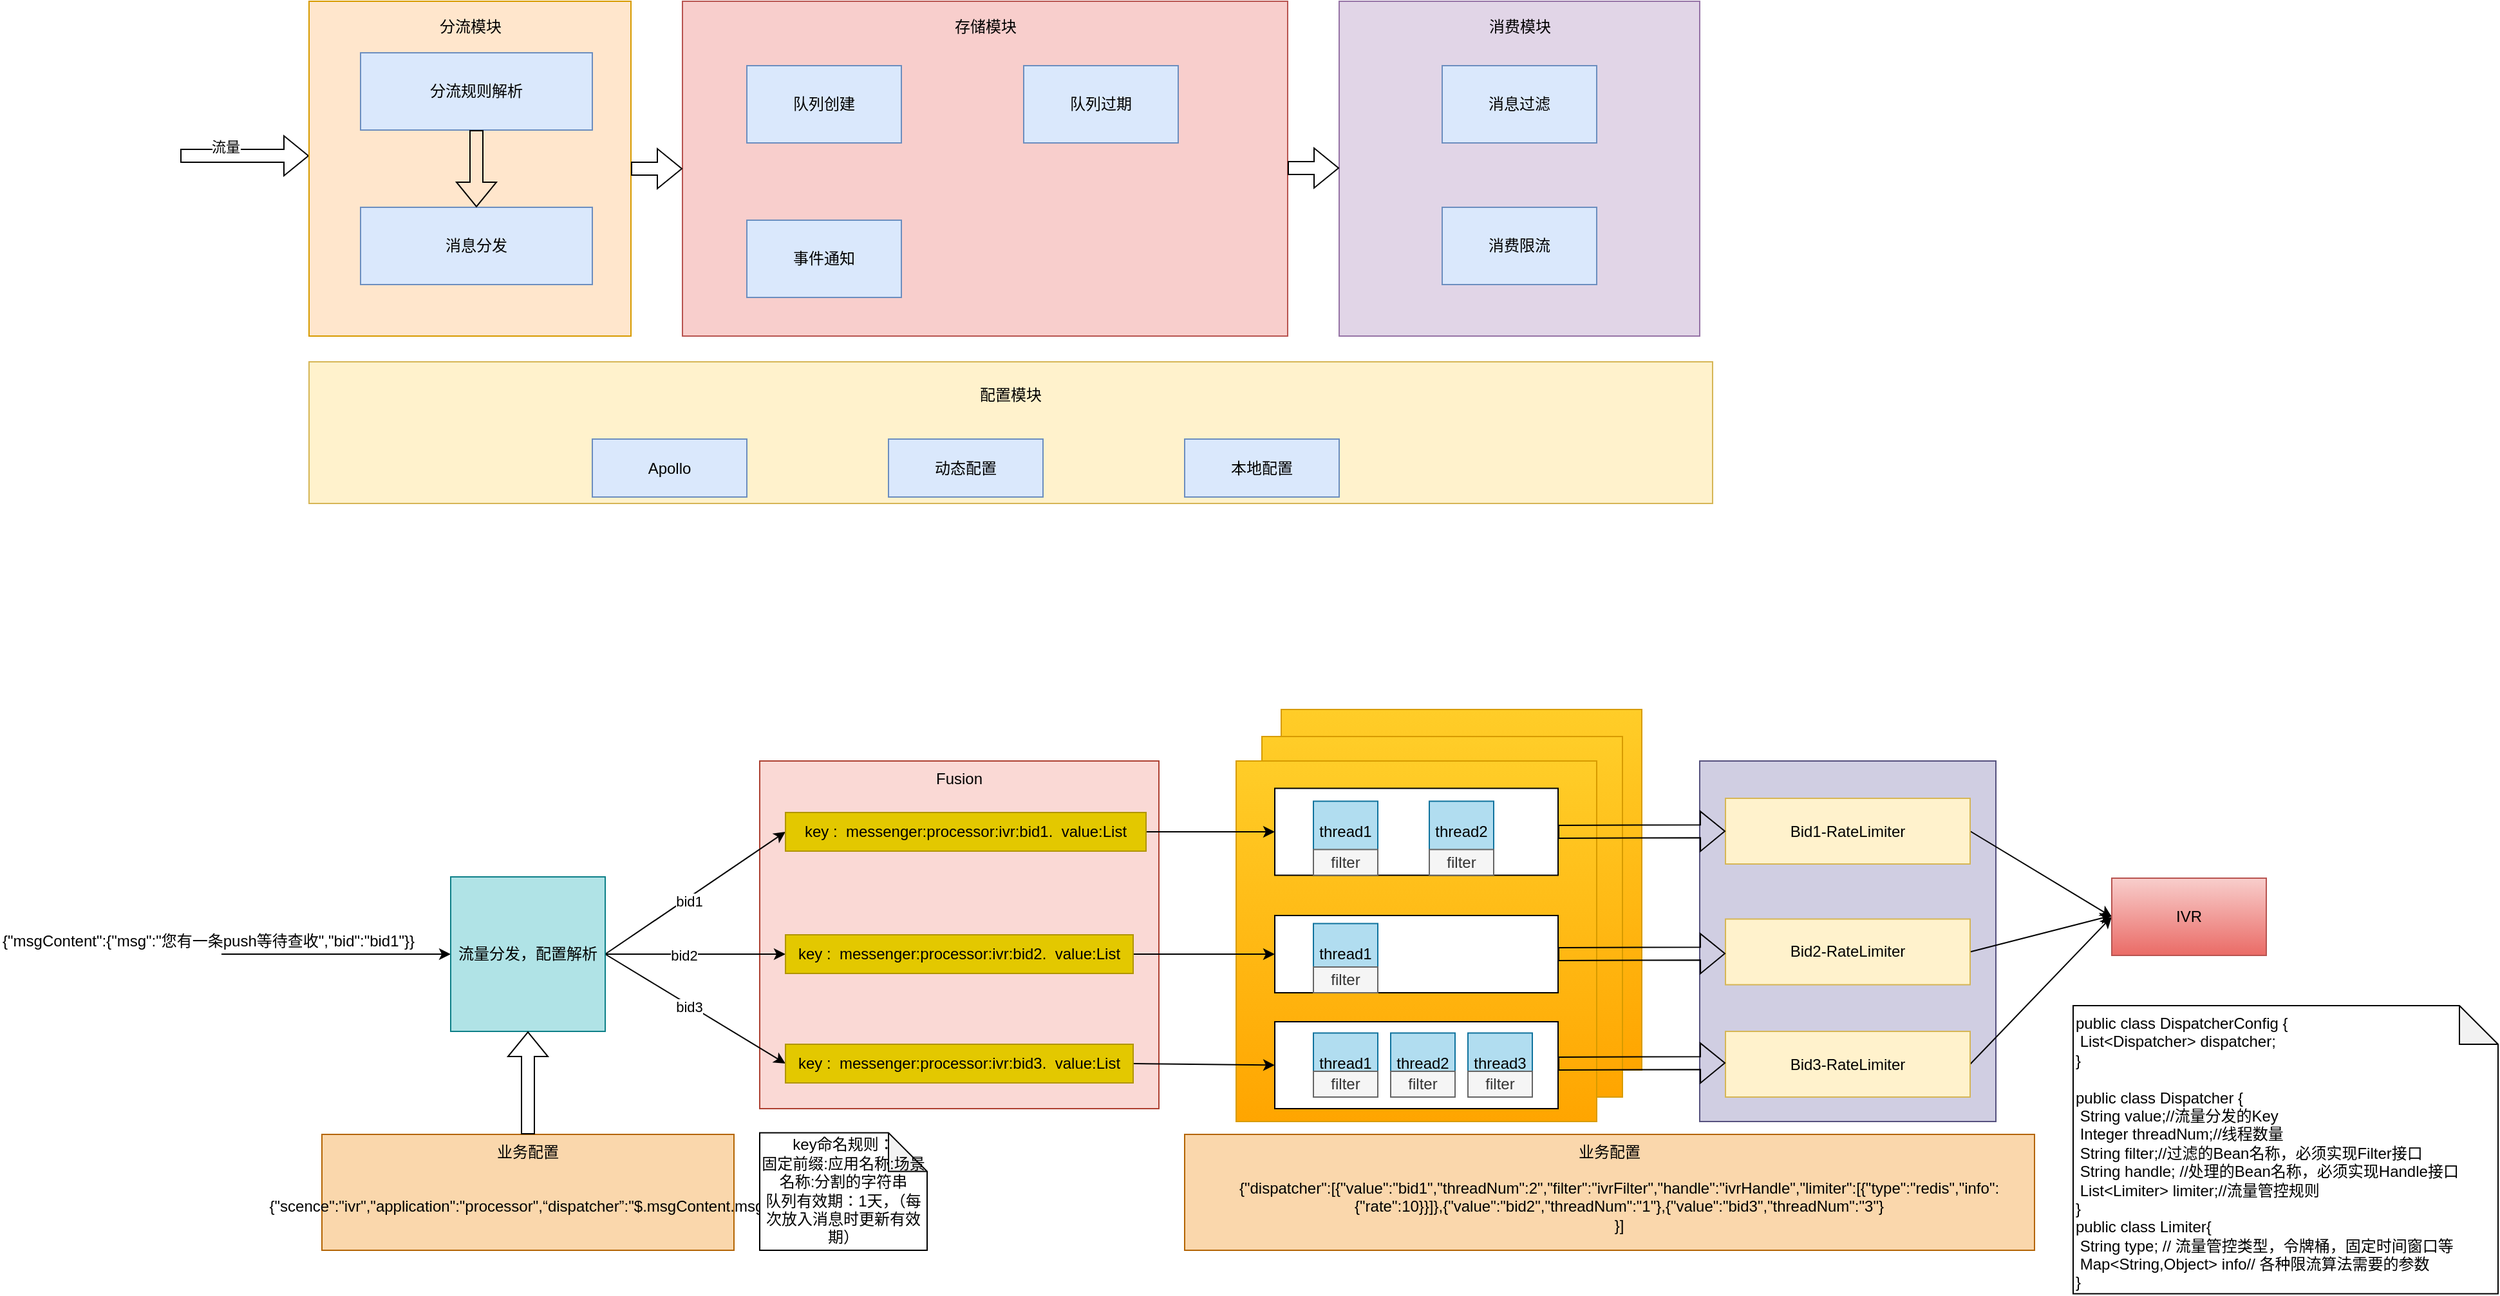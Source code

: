 <mxfile version="16.1.2" type="github">
  <diagram id="zbI2m9qwPM7i-162WsMr" name="Page-1">
    <mxGraphModel dx="1773" dy="500" grid="1" gridSize="10" guides="1" tooltips="1" connect="1" arrows="1" fold="1" page="1" pageScale="1" pageWidth="827" pageHeight="1169" math="0" shadow="0">
      <root>
        <mxCell id="0" />
        <mxCell id="1" parent="0" />
        <mxCell id="dJGsxwTj0P6BNTw4QNRo-88" value="" style="rounded=0;whiteSpace=wrap;html=1;fillColor=#ffcd28;gradientColor=#ffa500;strokeColor=#d79b00;" vertex="1" parent="1">
          <mxGeometry x="955" y="750" width="280" height="280" as="geometry" />
        </mxCell>
        <mxCell id="dJGsxwTj0P6BNTw4QNRo-87" value="" style="rounded=0;whiteSpace=wrap;html=1;fillColor=#ffcd28;gradientColor=#ffa500;strokeColor=#d79b00;" vertex="1" parent="1">
          <mxGeometry x="940" y="771" width="280" height="280" as="geometry" />
        </mxCell>
        <mxCell id="dJGsxwTj0P6BNTw4QNRo-75" value="" style="rounded=0;whiteSpace=wrap;html=1;fillColor=#ffcd28;gradientColor=#ffa500;strokeColor=#d79b00;" vertex="1" parent="1">
          <mxGeometry x="920" y="790" width="280" height="280" as="geometry" />
        </mxCell>
        <mxCell id="dJGsxwTj0P6BNTw4QNRo-24" value="" style="swimlane;startSize=0;" vertex="1" parent="1">
          <mxGeometry x="490" y="200" width="470" height="260" as="geometry" />
        </mxCell>
        <mxCell id="dJGsxwTj0P6BNTw4QNRo-40" value="" style="rounded=0;whiteSpace=wrap;html=1;fillColor=#f8cecc;strokeColor=#b85450;" vertex="1" parent="dJGsxwTj0P6BNTw4QNRo-24">
          <mxGeometry width="470" height="260" as="geometry" />
        </mxCell>
        <mxCell id="dJGsxwTj0P6BNTw4QNRo-25" value="存储模块" style="text;html=1;align=center;verticalAlign=middle;resizable=0;points=[];autosize=1;strokeColor=none;fillColor=none;" vertex="1" parent="dJGsxwTj0P6BNTw4QNRo-24">
          <mxGeometry x="205" y="10" width="60" height="20" as="geometry" />
        </mxCell>
        <mxCell id="dJGsxwTj0P6BNTw4QNRo-31" value="队列创建" style="rounded=0;whiteSpace=wrap;html=1;fillColor=#dae8fc;strokeColor=#6c8ebf;" vertex="1" parent="dJGsxwTj0P6BNTw4QNRo-24">
          <mxGeometry x="50" y="50" width="120" height="60" as="geometry" />
        </mxCell>
        <mxCell id="dJGsxwTj0P6BNTw4QNRo-32" value="队列过期" style="rounded=0;whiteSpace=wrap;html=1;fillColor=#dae8fc;strokeColor=#6c8ebf;" vertex="1" parent="dJGsxwTj0P6BNTw4QNRo-24">
          <mxGeometry x="265" y="50" width="120" height="60" as="geometry" />
        </mxCell>
        <mxCell id="dJGsxwTj0P6BNTw4QNRo-33" value="事件通知" style="rounded=0;whiteSpace=wrap;html=1;fillColor=#dae8fc;strokeColor=#6c8ebf;" vertex="1" parent="dJGsxwTj0P6BNTw4QNRo-24">
          <mxGeometry x="50" y="170" width="120" height="60" as="geometry" />
        </mxCell>
        <mxCell id="dJGsxwTj0P6BNTw4QNRo-1" value="" style="shape=flexArrow;endArrow=classic;html=1;rounded=0;" edge="1" parent="1">
          <mxGeometry width="50" height="50" relative="1" as="geometry">
            <mxPoint x="100" y="320" as="sourcePoint" />
            <mxPoint x="200" y="320" as="targetPoint" />
          </mxGeometry>
        </mxCell>
        <mxCell id="dJGsxwTj0P6BNTw4QNRo-2" value="流量" style="edgeLabel;html=1;align=center;verticalAlign=middle;resizable=0;points=[];" vertex="1" connectable="0" parent="dJGsxwTj0P6BNTw4QNRo-1">
          <mxGeometry x="-0.3" y="7" relative="1" as="geometry">
            <mxPoint as="offset" />
          </mxGeometry>
        </mxCell>
        <mxCell id="dJGsxwTj0P6BNTw4QNRo-18" value="" style="swimlane;startSize=0;fillColor=#e1d5e7;strokeColor=#9673a6;" vertex="1" parent="1">
          <mxGeometry x="200" y="200" width="250" height="260" as="geometry" />
        </mxCell>
        <mxCell id="dJGsxwTj0P6BNTw4QNRo-39" value="" style="rounded=0;whiteSpace=wrap;html=1;fillColor=#ffe6cc;strokeColor=#d79b00;" vertex="1" parent="dJGsxwTj0P6BNTw4QNRo-18">
          <mxGeometry width="250" height="260" as="geometry" />
        </mxCell>
        <mxCell id="dJGsxwTj0P6BNTw4QNRo-19" value="分流模块" style="text;html=1;align=center;verticalAlign=middle;resizable=0;points=[];autosize=1;strokeColor=none;fillColor=none;" vertex="1" parent="dJGsxwTj0P6BNTw4QNRo-18">
          <mxGeometry x="95" y="10" width="60" height="20" as="geometry" />
        </mxCell>
        <mxCell id="dJGsxwTj0P6BNTw4QNRo-21" value="分流规则解析" style="rounded=0;whiteSpace=wrap;html=1;fillColor=#dae8fc;strokeColor=#6c8ebf;" vertex="1" parent="dJGsxwTj0P6BNTw4QNRo-18">
          <mxGeometry x="40" y="40" width="180" height="60" as="geometry" />
        </mxCell>
        <mxCell id="dJGsxwTj0P6BNTw4QNRo-22" value="消息分发" style="rounded=0;whiteSpace=wrap;html=1;fillColor=#dae8fc;strokeColor=#6c8ebf;" vertex="1" parent="dJGsxwTj0P6BNTw4QNRo-18">
          <mxGeometry x="40" y="160" width="180" height="60" as="geometry" />
        </mxCell>
        <mxCell id="dJGsxwTj0P6BNTw4QNRo-23" value="" style="shape=flexArrow;endArrow=classic;html=1;rounded=0;exitX=0.5;exitY=1;exitDx=0;exitDy=0;entryX=0.5;entryY=0;entryDx=0;entryDy=0;" edge="1" parent="dJGsxwTj0P6BNTw4QNRo-18" source="dJGsxwTj0P6BNTw4QNRo-21" target="dJGsxwTj0P6BNTw4QNRo-22">
          <mxGeometry width="50" height="50" relative="1" as="geometry">
            <mxPoint x="110" y="160" as="sourcePoint" />
            <mxPoint x="160" y="110" as="targetPoint" />
          </mxGeometry>
        </mxCell>
        <mxCell id="dJGsxwTj0P6BNTw4QNRo-20" value="&lt;p style=&quot;line-height: 1.2&quot;&gt;配置模块&lt;/p&gt;" style="rounded=0;whiteSpace=wrap;html=1;verticalAlign=top;fillColor=#fff2cc;strokeColor=#d6b656;" vertex="1" parent="1">
          <mxGeometry x="200" y="480" width="1090" height="110" as="geometry" />
        </mxCell>
        <mxCell id="dJGsxwTj0P6BNTw4QNRo-26" value="Apollo" style="rounded=0;whiteSpace=wrap;html=1;fillColor=#dae8fc;strokeColor=#6c8ebf;" vertex="1" parent="1">
          <mxGeometry x="420" y="540" width="120" height="45" as="geometry" />
        </mxCell>
        <mxCell id="dJGsxwTj0P6BNTw4QNRo-28" value="" style="shape=flexArrow;endArrow=classic;html=1;rounded=0;exitX=1;exitY=0.5;exitDx=0;exitDy=0;entryX=0;entryY=0.5;entryDx=0;entryDy=0;" edge="1" parent="1" source="dJGsxwTj0P6BNTw4QNRo-18" target="dJGsxwTj0P6BNTw4QNRo-24">
          <mxGeometry width="50" height="50" relative="1" as="geometry">
            <mxPoint x="450" y="360" as="sourcePoint" />
            <mxPoint x="500" y="310" as="targetPoint" />
          </mxGeometry>
        </mxCell>
        <mxCell id="dJGsxwTj0P6BNTw4QNRo-29" value="本地配置" style="rounded=0;whiteSpace=wrap;html=1;fillColor=#dae8fc;strokeColor=#6c8ebf;" vertex="1" parent="1">
          <mxGeometry x="880" y="540" width="120" height="45" as="geometry" />
        </mxCell>
        <mxCell id="dJGsxwTj0P6BNTw4QNRo-30" value="动态配置" style="rounded=0;whiteSpace=wrap;html=1;fillColor=#dae8fc;strokeColor=#6c8ebf;" vertex="1" parent="1">
          <mxGeometry x="650" y="540" width="120" height="45" as="geometry" />
        </mxCell>
        <mxCell id="dJGsxwTj0P6BNTw4QNRo-34" value="" style="swimlane;startSize=0;" vertex="1" parent="1">
          <mxGeometry x="1000" y="200" width="280" height="260" as="geometry" />
        </mxCell>
        <mxCell id="dJGsxwTj0P6BNTw4QNRo-41" value="" style="rounded=0;whiteSpace=wrap;html=1;fillColor=#e1d5e7;strokeColor=#9673a6;" vertex="1" parent="dJGsxwTj0P6BNTw4QNRo-34">
          <mxGeometry width="280" height="260" as="geometry" />
        </mxCell>
        <mxCell id="dJGsxwTj0P6BNTw4QNRo-35" value="消费模块" style="text;html=1;align=center;verticalAlign=middle;resizable=0;points=[];autosize=1;strokeColor=none;fillColor=none;" vertex="1" parent="dJGsxwTj0P6BNTw4QNRo-34">
          <mxGeometry x="110" y="10" width="60" height="20" as="geometry" />
        </mxCell>
        <mxCell id="dJGsxwTj0P6BNTw4QNRo-37" value="消息过滤" style="rounded=0;whiteSpace=wrap;html=1;fillColor=#dae8fc;strokeColor=#6c8ebf;" vertex="1" parent="dJGsxwTj0P6BNTw4QNRo-34">
          <mxGeometry x="80" y="50" width="120" height="60" as="geometry" />
        </mxCell>
        <mxCell id="dJGsxwTj0P6BNTw4QNRo-38" value="&lt;span&gt;消费限流&lt;/span&gt;" style="rounded=0;whiteSpace=wrap;html=1;fillColor=#dae8fc;strokeColor=#6c8ebf;" vertex="1" parent="dJGsxwTj0P6BNTw4QNRo-34">
          <mxGeometry x="80" y="160" width="120" height="60" as="geometry" />
        </mxCell>
        <mxCell id="dJGsxwTj0P6BNTw4QNRo-36" value="" style="shape=flexArrow;endArrow=classic;html=1;rounded=0;exitX=1;exitY=0.5;exitDx=0;exitDy=0;entryX=0;entryY=0.5;entryDx=0;entryDy=0;" edge="1" parent="1">
          <mxGeometry width="50" height="50" relative="1" as="geometry">
            <mxPoint x="960" y="329.5" as="sourcePoint" />
            <mxPoint x="1000" y="329.5" as="targetPoint" />
          </mxGeometry>
        </mxCell>
        <mxCell id="dJGsxwTj0P6BNTw4QNRo-42" value="" style="endArrow=classic;html=1;rounded=0;" edge="1" parent="1">
          <mxGeometry width="50" height="50" relative="1" as="geometry">
            <mxPoint x="132" y="940" as="sourcePoint" />
            <mxPoint x="310" y="940" as="targetPoint" />
          </mxGeometry>
        </mxCell>
        <mxCell id="dJGsxwTj0P6BNTw4QNRo-43" value="Fusion" style="rounded=0;whiteSpace=wrap;html=1;verticalAlign=top;fillColor=#fad9d5;strokeColor=#ae4132;" vertex="1" parent="1">
          <mxGeometry x="550" y="790" width="310" height="270" as="geometry" />
        </mxCell>
        <mxCell id="dJGsxwTj0P6BNTw4QNRo-48" style="edgeStyle=none;rounded=0;orthogonalLoop=1;jettySize=auto;html=1;exitX=1;exitY=0.5;exitDx=0;exitDy=0;entryX=0;entryY=0.5;entryDx=0;entryDy=0;" edge="1" parent="1" source="dJGsxwTj0P6BNTw4QNRo-44" target="dJGsxwTj0P6BNTw4QNRo-45">
          <mxGeometry relative="1" as="geometry" />
        </mxCell>
        <mxCell id="dJGsxwTj0P6BNTw4QNRo-53" value="bid1" style="edgeLabel;html=1;align=center;verticalAlign=middle;resizable=0;points=[];" vertex="1" connectable="0" parent="dJGsxwTj0P6BNTw4QNRo-48">
          <mxGeometry x="-0.096" y="-2" relative="1" as="geometry">
            <mxPoint as="offset" />
          </mxGeometry>
        </mxCell>
        <mxCell id="dJGsxwTj0P6BNTw4QNRo-49" style="edgeStyle=none;rounded=0;orthogonalLoop=1;jettySize=auto;html=1;exitX=1;exitY=0.5;exitDx=0;exitDy=0;entryX=0;entryY=0.5;entryDx=0;entryDy=0;" edge="1" parent="1" source="dJGsxwTj0P6BNTw4QNRo-44" target="dJGsxwTj0P6BNTw4QNRo-46">
          <mxGeometry relative="1" as="geometry" />
        </mxCell>
        <mxCell id="dJGsxwTj0P6BNTw4QNRo-54" value="bid2" style="edgeLabel;html=1;align=center;verticalAlign=middle;resizable=0;points=[];" vertex="1" connectable="0" parent="dJGsxwTj0P6BNTw4QNRo-49">
          <mxGeometry x="-0.129" y="-1" relative="1" as="geometry">
            <mxPoint as="offset" />
          </mxGeometry>
        </mxCell>
        <mxCell id="dJGsxwTj0P6BNTw4QNRo-50" style="edgeStyle=none;rounded=0;orthogonalLoop=1;jettySize=auto;html=1;exitX=1;exitY=0.5;exitDx=0;exitDy=0;entryX=0;entryY=0.5;entryDx=0;entryDy=0;" edge="1" parent="1" source="dJGsxwTj0P6BNTw4QNRo-44" target="dJGsxwTj0P6BNTw4QNRo-47">
          <mxGeometry relative="1" as="geometry" />
        </mxCell>
        <mxCell id="dJGsxwTj0P6BNTw4QNRo-55" value="bid3" style="edgeLabel;html=1;align=center;verticalAlign=middle;resizable=0;points=[];" vertex="1" connectable="0" parent="dJGsxwTj0P6BNTw4QNRo-50">
          <mxGeometry x="-0.077" y="-2" relative="1" as="geometry">
            <mxPoint x="1" as="offset" />
          </mxGeometry>
        </mxCell>
        <mxCell id="dJGsxwTj0P6BNTw4QNRo-44" value="流量分发，配置解析" style="rounded=0;whiteSpace=wrap;html=1;fillColor=#b0e3e6;strokeColor=#0e8088;" vertex="1" parent="1">
          <mxGeometry x="310" y="880" width="120" height="120" as="geometry" />
        </mxCell>
        <mxCell id="dJGsxwTj0P6BNTw4QNRo-59" style="edgeStyle=none;rounded=0;orthogonalLoop=1;jettySize=auto;html=1;exitX=1;exitY=0.5;exitDx=0;exitDy=0;entryX=0;entryY=0.5;entryDx=0;entryDy=0;" edge="1" parent="1" source="dJGsxwTj0P6BNTw4QNRo-45" target="dJGsxwTj0P6BNTw4QNRo-58">
          <mxGeometry relative="1" as="geometry" />
        </mxCell>
        <mxCell id="dJGsxwTj0P6BNTw4QNRo-45" value="key :&amp;nbsp; messenger:processor:ivr:bid1.&amp;nbsp; value:List" style="rounded=0;whiteSpace=wrap;html=1;fillColor=#e3c800;fontColor=#000000;strokeColor=#B09500;" vertex="1" parent="1">
          <mxGeometry x="570" y="830" width="280" height="30" as="geometry" />
        </mxCell>
        <mxCell id="dJGsxwTj0P6BNTw4QNRo-65" style="edgeStyle=none;rounded=0;orthogonalLoop=1;jettySize=auto;html=1;exitX=1;exitY=0.5;exitDx=0;exitDy=0;entryX=0;entryY=0.5;entryDx=0;entryDy=0;" edge="1" parent="1" source="dJGsxwTj0P6BNTw4QNRo-46" target="dJGsxwTj0P6BNTw4QNRo-62">
          <mxGeometry relative="1" as="geometry" />
        </mxCell>
        <mxCell id="dJGsxwTj0P6BNTw4QNRo-46" value="key :&amp;nbsp; messenger:processor:ivr:bid2.&amp;nbsp; value:List" style="rounded=0;whiteSpace=wrap;html=1;fillColor=#e3c800;fontColor=#000000;strokeColor=#B09500;" vertex="1" parent="1">
          <mxGeometry x="570" y="925" width="270" height="30" as="geometry" />
        </mxCell>
        <mxCell id="dJGsxwTj0P6BNTw4QNRo-98" style="edgeStyle=none;rounded=0;orthogonalLoop=1;jettySize=auto;html=1;exitX=1;exitY=0.5;exitDx=0;exitDy=0;entryX=0;entryY=0.5;entryDx=0;entryDy=0;" edge="1" parent="1" source="dJGsxwTj0P6BNTw4QNRo-47" target="dJGsxwTj0P6BNTw4QNRo-66">
          <mxGeometry relative="1" as="geometry" />
        </mxCell>
        <mxCell id="dJGsxwTj0P6BNTw4QNRo-47" value="key :&amp;nbsp; messenger:processor:ivr:bid3.&amp;nbsp; value:List" style="rounded=0;whiteSpace=wrap;html=1;fillColor=#e3c800;fontColor=#000000;strokeColor=#B09500;" vertex="1" parent="1">
          <mxGeometry x="570" y="1010" width="270" height="30" as="geometry" />
        </mxCell>
        <mxCell id="dJGsxwTj0P6BNTw4QNRo-51" value="业务配置" style="rounded=0;whiteSpace=wrap;html=1;verticalAlign=top;fillColor=#fad7ac;strokeColor=#b46504;" vertex="1" parent="1">
          <mxGeometry x="210" y="1080" width="320" height="90" as="geometry" />
        </mxCell>
        <mxCell id="dJGsxwTj0P6BNTw4QNRo-52" value="" style="shape=flexArrow;endArrow=classic;html=1;rounded=0;exitX=0.5;exitY=0;exitDx=0;exitDy=0;entryX=0.5;entryY=1;entryDx=0;entryDy=0;" edge="1" parent="1" source="dJGsxwTj0P6BNTw4QNRo-51" target="dJGsxwTj0P6BNTw4QNRo-44">
          <mxGeometry width="50" height="50" relative="1" as="geometry">
            <mxPoint x="390" y="1030" as="sourcePoint" />
            <mxPoint x="440" y="980" as="targetPoint" />
          </mxGeometry>
        </mxCell>
        <mxCell id="dJGsxwTj0P6BNTw4QNRo-56" value="{&quot;msgContent&quot;:{&quot;msg&quot;:&quot;您有一条push等待查收&quot;,&quot;bid&quot;:&quot;bid1&quot;}}" style="text;html=1;strokeColor=none;fillColor=none;align=left;verticalAlign=middle;whiteSpace=wrap;rounded=0;" vertex="1" parent="1">
          <mxGeometry x="-40" y="910" width="340" height="40" as="geometry" />
        </mxCell>
        <mxCell id="dJGsxwTj0P6BNTw4QNRo-57" value="{&quot;scence&quot;:&quot;ivr&quot;,&quot;application&quot;:&quot;processor&quot;,“dispatcher”:&quot;$.msgContent.msg.bid&quot;}" style="text;html=1;strokeColor=none;fillColor=none;align=center;verticalAlign=middle;whiteSpace=wrap;rounded=0;" vertex="1" parent="1">
          <mxGeometry x="310" y="1111.25" width="130" height="50" as="geometry" />
        </mxCell>
        <mxCell id="dJGsxwTj0P6BNTw4QNRo-58" value="" style="rounded=0;whiteSpace=wrap;html=1;" vertex="1" parent="1">
          <mxGeometry x="950" y="811.25" width="220" height="67.5" as="geometry" />
        </mxCell>
        <mxCell id="dJGsxwTj0P6BNTw4QNRo-60" value="thread1" style="rounded=0;whiteSpace=wrap;html=1;fillColor=#b1ddf0;strokeColor=#10739e;" vertex="1" parent="1">
          <mxGeometry x="980" y="821.25" width="50" height="47.5" as="geometry" />
        </mxCell>
        <mxCell id="dJGsxwTj0P6BNTw4QNRo-61" value="thread2" style="rounded=0;whiteSpace=wrap;html=1;fillColor=#b1ddf0;strokeColor=#10739e;" vertex="1" parent="1">
          <mxGeometry x="1070" y="821.25" width="50" height="47.5" as="geometry" />
        </mxCell>
        <mxCell id="dJGsxwTj0P6BNTw4QNRo-62" value="" style="rounded=0;whiteSpace=wrap;html=1;" vertex="1" parent="1">
          <mxGeometry x="950" y="910" width="220" height="60" as="geometry" />
        </mxCell>
        <mxCell id="dJGsxwTj0P6BNTw4QNRo-63" value="thread1" style="rounded=0;whiteSpace=wrap;html=1;fillColor=#b1ddf0;strokeColor=#10739e;" vertex="1" parent="1">
          <mxGeometry x="980" y="916.25" width="50" height="47.5" as="geometry" />
        </mxCell>
        <mxCell id="dJGsxwTj0P6BNTw4QNRo-66" value="" style="rounded=0;whiteSpace=wrap;html=1;" vertex="1" parent="1">
          <mxGeometry x="950" y="992.5" width="220" height="67.5" as="geometry" />
        </mxCell>
        <mxCell id="dJGsxwTj0P6BNTw4QNRo-67" value="thread1" style="rounded=0;whiteSpace=wrap;html=1;fillColor=#b1ddf0;strokeColor=#10739e;" vertex="1" parent="1">
          <mxGeometry x="980" y="1001.25" width="50" height="47.5" as="geometry" />
        </mxCell>
        <mxCell id="dJGsxwTj0P6BNTw4QNRo-69" value="thread2" style="rounded=0;whiteSpace=wrap;html=1;fillColor=#b1ddf0;strokeColor=#10739e;" vertex="1" parent="1">
          <mxGeometry x="1040" y="1001.25" width="50" height="47.5" as="geometry" />
        </mxCell>
        <mxCell id="dJGsxwTj0P6BNTw4QNRo-70" value="thread3" style="rounded=0;whiteSpace=wrap;html=1;fillColor=#b1ddf0;strokeColor=#10739e;" vertex="1" parent="1">
          <mxGeometry x="1100" y="1001.25" width="50" height="47.5" as="geometry" />
        </mxCell>
        <mxCell id="dJGsxwTj0P6BNTw4QNRo-71" value="filter" style="rounded=0;whiteSpace=wrap;html=1;fillColor=#f5f5f5;fontColor=#333333;strokeColor=#666666;" vertex="1" parent="1">
          <mxGeometry x="980" y="858.75" width="50" height="20" as="geometry" />
        </mxCell>
        <mxCell id="dJGsxwTj0P6BNTw4QNRo-76" value="业务配置" style="rounded=0;whiteSpace=wrap;html=1;verticalAlign=top;fillColor=#fad7ac;strokeColor=#b46504;" vertex="1" parent="1">
          <mxGeometry x="880" y="1080" width="660" height="90" as="geometry" />
        </mxCell>
        <mxCell id="dJGsxwTj0P6BNTw4QNRo-77" value="{&quot;dispatcher&quot;:[{&quot;value&quot;:&quot;bid1&quot;,&quot;threadNum&quot;:2&quot;,&quot;filter&quot;:&quot;ivrFilter&quot;,&quot;handle&quot;:&quot;ivrHandle&quot;,&quot;limiter&quot;:[{&quot;type&quot;:&quot;redis&quot;,&quot;info&quot;:{&quot;rate&quot;:10}}]},{&quot;value&quot;:&quot;bid2&quot;,&quot;threadNum&quot;:&quot;1&quot;},{&quot;value&quot;:&quot;bid3&quot;,&quot;threadNum&quot;:&quot;3&quot;}&lt;br&gt;}]" style="text;html=1;strokeColor=none;fillColor=none;align=center;verticalAlign=middle;whiteSpace=wrap;rounded=0;" vertex="1" parent="1">
          <mxGeometry x="920" y="1101.25" width="595" height="70" as="geometry" />
        </mxCell>
        <mxCell id="dJGsxwTj0P6BNTw4QNRo-78" value="key命名规则：&lt;br&gt;固定前缀:应用名称:场景名称:分割的字符串&lt;br&gt;队列有效期：1天，（每次放入消息时更新有效期）" style="shape=note;whiteSpace=wrap;html=1;backgroundOutline=1;darkOpacity=0.05;" vertex="1" parent="1">
          <mxGeometry x="550" y="1078.75" width="130" height="91.25" as="geometry" />
        </mxCell>
        <mxCell id="dJGsxwTj0P6BNTw4QNRo-79" value="" style="rounded=0;whiteSpace=wrap;html=1;fillColor=#d0cee2;strokeColor=#56517e;" vertex="1" parent="1">
          <mxGeometry x="1280" y="790" width="230" height="280" as="geometry" />
        </mxCell>
        <mxCell id="dJGsxwTj0P6BNTw4QNRo-100" style="edgeStyle=none;rounded=0;orthogonalLoop=1;jettySize=auto;html=1;exitX=1;exitY=0.5;exitDx=0;exitDy=0;entryX=0;entryY=0.5;entryDx=0;entryDy=0;" edge="1" parent="1" source="dJGsxwTj0P6BNTw4QNRo-80" target="dJGsxwTj0P6BNTw4QNRo-99">
          <mxGeometry relative="1" as="geometry" />
        </mxCell>
        <mxCell id="dJGsxwTj0P6BNTw4QNRo-80" value="Bid1-RateLimiter" style="rounded=0;whiteSpace=wrap;html=1;fillColor=#fff2cc;strokeColor=#d6b656;" vertex="1" parent="1">
          <mxGeometry x="1300" y="819" width="190" height="51" as="geometry" />
        </mxCell>
        <mxCell id="dJGsxwTj0P6BNTw4QNRo-101" style="edgeStyle=none;rounded=0;orthogonalLoop=1;jettySize=auto;html=1;exitX=1;exitY=0.5;exitDx=0;exitDy=0;" edge="1" parent="1" source="dJGsxwTj0P6BNTw4QNRo-81">
          <mxGeometry relative="1" as="geometry">
            <mxPoint x="1600" y="910" as="targetPoint" />
          </mxGeometry>
        </mxCell>
        <mxCell id="dJGsxwTj0P6BNTw4QNRo-81" value="Bid2-RateLimiter" style="rounded=0;whiteSpace=wrap;html=1;fillColor=#fff2cc;strokeColor=#d6b656;" vertex="1" parent="1">
          <mxGeometry x="1300" y="912.75" width="190" height="51" as="geometry" />
        </mxCell>
        <mxCell id="dJGsxwTj0P6BNTw4QNRo-102" style="edgeStyle=none;rounded=0;orthogonalLoop=1;jettySize=auto;html=1;exitX=1;exitY=0.5;exitDx=0;exitDy=0;entryX=0;entryY=0.5;entryDx=0;entryDy=0;" edge="1" parent="1" source="dJGsxwTj0P6BNTw4QNRo-82" target="dJGsxwTj0P6BNTw4QNRo-99">
          <mxGeometry relative="1" as="geometry" />
        </mxCell>
        <mxCell id="dJGsxwTj0P6BNTw4QNRo-82" value="Bid3-RateLimiter" style="rounded=0;whiteSpace=wrap;html=1;fillColor=#fff2cc;strokeColor=#d6b656;" vertex="1" parent="1">
          <mxGeometry x="1300" y="1000" width="190" height="51" as="geometry" />
        </mxCell>
        <mxCell id="dJGsxwTj0P6BNTw4QNRo-89" value="" style="shape=flexArrow;endArrow=classic;html=1;rounded=0;exitX=1;exitY=0.5;exitDx=0;exitDy=0;entryX=0;entryY=0.5;entryDx=0;entryDy=0;" edge="1" parent="1" source="dJGsxwTj0P6BNTw4QNRo-58" target="dJGsxwTj0P6BNTw4QNRo-80">
          <mxGeometry width="50" height="50" relative="1" as="geometry">
            <mxPoint x="1240" y="880" as="sourcePoint" />
            <mxPoint x="1290" y="830" as="targetPoint" />
          </mxGeometry>
        </mxCell>
        <mxCell id="dJGsxwTj0P6BNTw4QNRo-90" value="" style="shape=flexArrow;endArrow=classic;html=1;rounded=0;exitX=1;exitY=0.5;exitDx=0;exitDy=0;entryX=0;entryY=0.5;entryDx=0;entryDy=0;" edge="1" parent="1">
          <mxGeometry width="50" height="50" relative="1" as="geometry">
            <mxPoint x="1170" y="940" as="sourcePoint" />
            <mxPoint x="1300" y="939.5" as="targetPoint" />
          </mxGeometry>
        </mxCell>
        <mxCell id="dJGsxwTj0P6BNTw4QNRo-91" value="" style="shape=flexArrow;endArrow=classic;html=1;rounded=0;exitX=1;exitY=0.5;exitDx=0;exitDy=0;entryX=0;entryY=0.5;entryDx=0;entryDy=0;" edge="1" parent="1">
          <mxGeometry width="50" height="50" relative="1" as="geometry">
            <mxPoint x="1170" y="1025" as="sourcePoint" />
            <mxPoint x="1300" y="1024.5" as="targetPoint" />
          </mxGeometry>
        </mxCell>
        <mxCell id="dJGsxwTj0P6BNTw4QNRo-92" value="public class DispatcherConfig {&lt;br&gt;&lt;span&gt;	&lt;/span&gt;&lt;span style=&quot;white-space: pre&quot;&gt;	&lt;/span&gt;List&amp;lt;Dispatcher&amp;gt; dispatcher;&lt;br&gt;}&lt;br&gt;&lt;br&gt;public class Dispatcher&amp;nbsp;{&lt;br&gt;&lt;span style=&quot;white-space: pre&quot;&gt;	&lt;/span&gt;String value;//流量分发的Key&lt;br&gt;&lt;span style=&quot;white-space: pre&quot;&gt;	&lt;/span&gt;Integer threadNum;//线程数量&lt;br&gt;&lt;span style=&quot;white-space: pre&quot;&gt;	&lt;/span&gt;String filter;//过滤的Bean名称，必须实现Filter接口&lt;br&gt;&lt;span style=&quot;white-space: pre&quot;&gt;	&lt;/span&gt;String handle; //处理的Bean名称，必须实现Handle接口&lt;br&gt;&lt;span style=&quot;white-space: pre&quot;&gt;	&lt;/span&gt;List&amp;lt;Limiter&amp;gt; limiter;//流量管控规则&lt;br&gt;}&lt;br&gt;public class Limiter{&lt;br&gt;&lt;span style=&quot;white-space: pre&quot;&gt;	&lt;/span&gt;String type; // 流量管控类型，令牌桶，固定时间窗口等&lt;br&gt;&lt;span style=&quot;white-space: pre&quot;&gt;	&lt;/span&gt;Map&amp;lt;String,Object&amp;gt; info// 各种限流算法需要的参数&lt;br&gt;}" style="shape=note;whiteSpace=wrap;html=1;backgroundOutline=1;darkOpacity=0.05;verticalAlign=top;align=left;" vertex="1" parent="1">
          <mxGeometry x="1570" y="980" width="330" height="223.75" as="geometry" />
        </mxCell>
        <mxCell id="dJGsxwTj0P6BNTw4QNRo-93" value="filter" style="rounded=0;whiteSpace=wrap;html=1;fillColor=#f5f5f5;fontColor=#333333;strokeColor=#666666;" vertex="1" parent="1">
          <mxGeometry x="1070" y="858.75" width="50" height="20" as="geometry" />
        </mxCell>
        <mxCell id="dJGsxwTj0P6BNTw4QNRo-94" value="filter" style="rounded=0;whiteSpace=wrap;html=1;fillColor=#f5f5f5;fontColor=#333333;strokeColor=#666666;" vertex="1" parent="1">
          <mxGeometry x="980" y="950" width="50" height="20" as="geometry" />
        </mxCell>
        <mxCell id="dJGsxwTj0P6BNTw4QNRo-95" value="filter" style="rounded=0;whiteSpace=wrap;html=1;fillColor=#f5f5f5;fontColor=#333333;strokeColor=#666666;" vertex="1" parent="1">
          <mxGeometry x="980" y="1031" width="50" height="20" as="geometry" />
        </mxCell>
        <mxCell id="dJGsxwTj0P6BNTw4QNRo-96" value="filter" style="rounded=0;whiteSpace=wrap;html=1;fillColor=#f5f5f5;fontColor=#333333;strokeColor=#666666;" vertex="1" parent="1">
          <mxGeometry x="1040" y="1031" width="50" height="20" as="geometry" />
        </mxCell>
        <mxCell id="dJGsxwTj0P6BNTw4QNRo-97" value="filter" style="rounded=0;whiteSpace=wrap;html=1;fillColor=#f5f5f5;fontColor=#333333;strokeColor=#666666;" vertex="1" parent="1">
          <mxGeometry x="1100" y="1031" width="50" height="20" as="geometry" />
        </mxCell>
        <mxCell id="dJGsxwTj0P6BNTw4QNRo-99" value="IVR" style="rounded=0;whiteSpace=wrap;html=1;fillColor=#f8cecc;gradientColor=#ea6b66;strokeColor=#b85450;" vertex="1" parent="1">
          <mxGeometry x="1600" y="881" width="120" height="60" as="geometry" />
        </mxCell>
      </root>
    </mxGraphModel>
  </diagram>
</mxfile>
